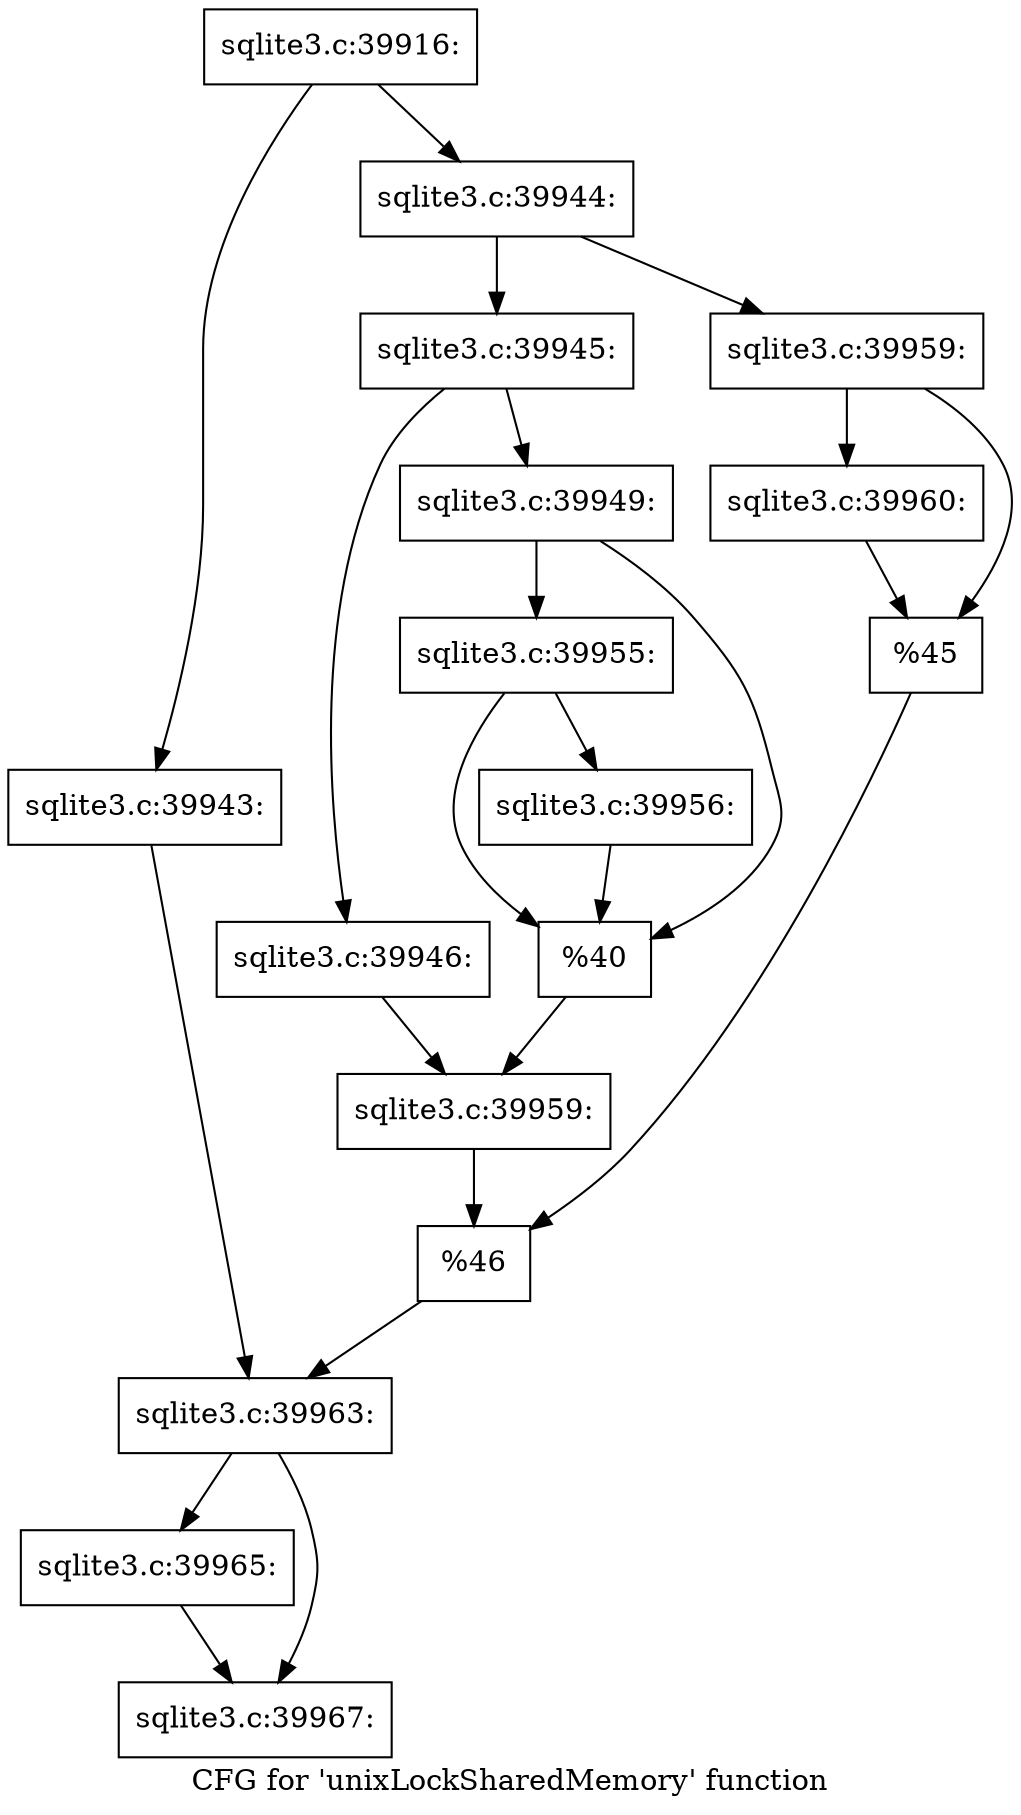 digraph "CFG for 'unixLockSharedMemory' function" {
	label="CFG for 'unixLockSharedMemory' function";

	Node0x55c0f712c010 [shape=record,label="{sqlite3.c:39916:}"];
	Node0x55c0f712c010 -> Node0x55c0f7132a50;
	Node0x55c0f712c010 -> Node0x55c0f7132af0;
	Node0x55c0f7132a50 [shape=record,label="{sqlite3.c:39943:}"];
	Node0x55c0f7132a50 -> Node0x55c0f7132aa0;
	Node0x55c0f7132af0 [shape=record,label="{sqlite3.c:39944:}"];
	Node0x55c0f7132af0 -> Node0x55c0f71333f0;
	Node0x55c0f7132af0 -> Node0x55c0f7133490;
	Node0x55c0f71333f0 [shape=record,label="{sqlite3.c:39945:}"];
	Node0x55c0f71333f0 -> Node0x55c0f7133a00;
	Node0x55c0f71333f0 -> Node0x55c0f7133aa0;
	Node0x55c0f7133a00 [shape=record,label="{sqlite3.c:39946:}"];
	Node0x55c0f7133a00 -> Node0x55c0f7133a50;
	Node0x55c0f7133aa0 [shape=record,label="{sqlite3.c:39949:}"];
	Node0x55c0f7133aa0 -> Node0x55c0f53407b0;
	Node0x55c0f7133aa0 -> Node0x55c0f5340490;
	Node0x55c0f53407b0 [shape=record,label="{sqlite3.c:39955:}"];
	Node0x55c0f53407b0 -> Node0x55c0f5727c10;
	Node0x55c0f53407b0 -> Node0x55c0f5340490;
	Node0x55c0f5727c10 [shape=record,label="{sqlite3.c:39956:}"];
	Node0x55c0f5727c10 -> Node0x55c0f5340490;
	Node0x55c0f5340490 [shape=record,label="{%40}"];
	Node0x55c0f5340490 -> Node0x55c0f7133a50;
	Node0x55c0f7133a50 [shape=record,label="{sqlite3.c:39959:}"];
	Node0x55c0f7133a50 -> Node0x55c0f7133440;
	Node0x55c0f7133490 [shape=record,label="{sqlite3.c:39959:}"];
	Node0x55c0f7133490 -> Node0x55c0f53413b0;
	Node0x55c0f7133490 -> Node0x55c0f5341400;
	Node0x55c0f53413b0 [shape=record,label="{sqlite3.c:39960:}"];
	Node0x55c0f53413b0 -> Node0x55c0f5341400;
	Node0x55c0f5341400 [shape=record,label="{%45}"];
	Node0x55c0f5341400 -> Node0x55c0f7133440;
	Node0x55c0f7133440 [shape=record,label="{%46}"];
	Node0x55c0f7133440 -> Node0x55c0f7132aa0;
	Node0x55c0f7132aa0 [shape=record,label="{sqlite3.c:39963:}"];
	Node0x55c0f7132aa0 -> Node0x55c0f5341aa0;
	Node0x55c0f7132aa0 -> Node0x55c0f5341af0;
	Node0x55c0f5341aa0 [shape=record,label="{sqlite3.c:39965:}"];
	Node0x55c0f5341aa0 -> Node0x55c0f5341af0;
	Node0x55c0f5341af0 [shape=record,label="{sqlite3.c:39967:}"];
}
